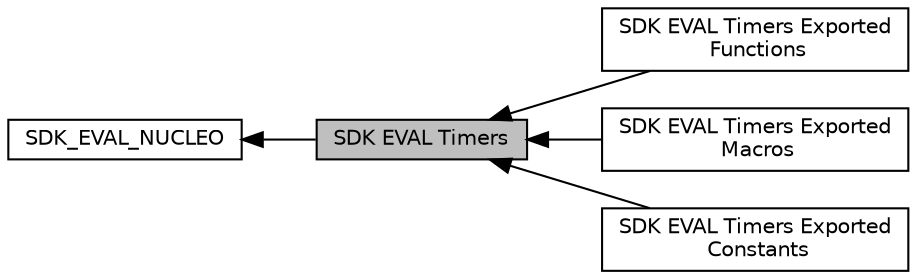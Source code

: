 digraph "SDK EVAL Timers"
{
  edge [fontname="Helvetica",fontsize="10",labelfontname="Helvetica",labelfontsize="10"];
  node [fontname="Helvetica",fontsize="10",shape=box];
  rankdir=LR;
  Node5 [label="SDK EVAL Timers Exported\l Functions",height=0.2,width=0.4,color="black", fillcolor="white", style="filled",URL="$group___s_d_k___e_v_a_l___timers___exported___functions.html",tooltip=" "];
  Node1 [label="SDK EVAL Timers",height=0.2,width=0.4,color="black", fillcolor="grey75", style="filled", fontcolor="black",tooltip="Management of STM32L timers."];
  Node4 [label="SDK EVAL Timers Exported\l Macros",height=0.2,width=0.4,color="black", fillcolor="white", style="filled",URL="$group___s_d_k___e_v_a_l___timers___exported___macros.html",tooltip=" "];
  Node3 [label="SDK EVAL Timers Exported\l Constants",height=0.2,width=0.4,color="black", fillcolor="white", style="filled",URL="$group___s_d_k___e_v_a_l___timers___exported___constants.html",tooltip=" "];
  Node2 [label="SDK_EVAL_NUCLEO",height=0.2,width=0.4,color="black", fillcolor="white", style="filled",URL="$group___s_d_k___e_v_a_l___n_u_c_l_e_o.html",tooltip=" "];
  Node2->Node1 [shape=plaintext, dir="back", style="solid"];
  Node1->Node3 [shape=plaintext, dir="back", style="solid"];
  Node1->Node4 [shape=plaintext, dir="back", style="solid"];
  Node1->Node5 [shape=plaintext, dir="back", style="solid"];
}
